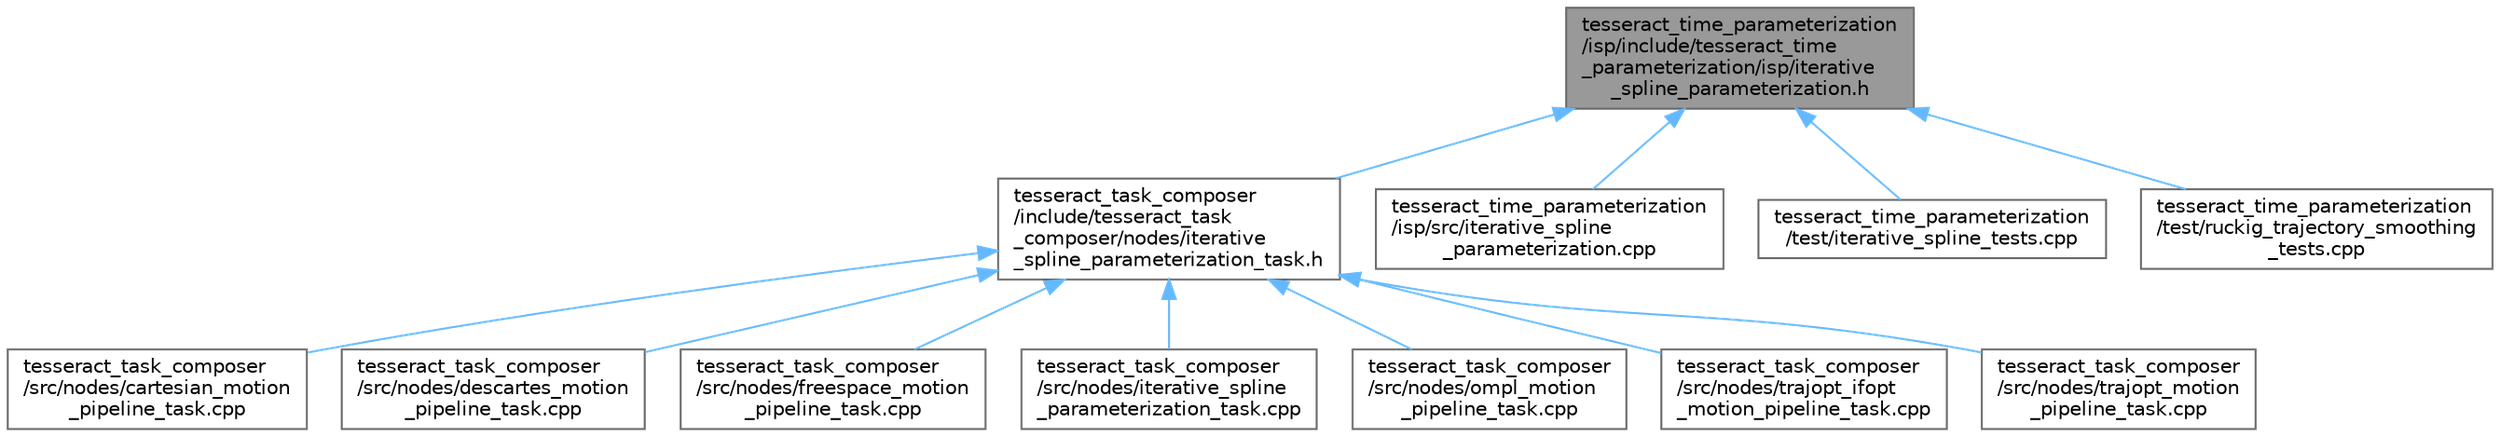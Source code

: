 digraph "tesseract_time_parameterization/isp/include/tesseract_time_parameterization/isp/iterative_spline_parameterization.h"
{
 // LATEX_PDF_SIZE
  bgcolor="transparent";
  edge [fontname=Helvetica,fontsize=10,labelfontname=Helvetica,labelfontsize=10];
  node [fontname=Helvetica,fontsize=10,shape=box,height=0.2,width=0.4];
  Node1 [label="tesseract_time_parameterization\l/isp/include/tesseract_time\l_parameterization/isp/iterative\l_spline_parameterization.h",height=0.2,width=0.4,color="gray40", fillcolor="grey60", style="filled", fontcolor="black",tooltip=" "];
  Node1 -> Node2 [dir="back",color="steelblue1",style="solid"];
  Node2 [label="tesseract_task_composer\l/include/tesseract_task\l_composer/nodes/iterative\l_spline_parameterization_task.h",height=0.2,width=0.4,color="grey40", fillcolor="white", style="filled",URL="$d3/db1/iterative__spline__parameterization__task_8h.html",tooltip="Perform iterative spline time parameterization."];
  Node2 -> Node3 [dir="back",color="steelblue1",style="solid"];
  Node3 [label="tesseract_task_composer\l/src/nodes/cartesian_motion\l_pipeline_task.cpp",height=0.2,width=0.4,color="grey40", fillcolor="white", style="filled",URL="$d7/d06/cartesian__motion__pipeline__task_8cpp.html",tooltip=" "];
  Node2 -> Node4 [dir="back",color="steelblue1",style="solid"];
  Node4 [label="tesseract_task_composer\l/src/nodes/descartes_motion\l_pipeline_task.cpp",height=0.2,width=0.4,color="grey40", fillcolor="white", style="filled",URL="$d4/daf/descartes__motion__pipeline__task_8cpp.html",tooltip=" "];
  Node2 -> Node5 [dir="back",color="steelblue1",style="solid"];
  Node5 [label="tesseract_task_composer\l/src/nodes/freespace_motion\l_pipeline_task.cpp",height=0.2,width=0.4,color="grey40", fillcolor="white", style="filled",URL="$d9/d89/freespace__motion__pipeline__task_8cpp.html",tooltip=" "];
  Node2 -> Node6 [dir="back",color="steelblue1",style="solid"];
  Node6 [label="tesseract_task_composer\l/src/nodes/iterative_spline\l_parameterization_task.cpp",height=0.2,width=0.4,color="grey40", fillcolor="white", style="filled",URL="$d8/dfa/iterative__spline__parameterization__task_8cpp.html",tooltip="Perform iterative spline time parameterization."];
  Node2 -> Node7 [dir="back",color="steelblue1",style="solid"];
  Node7 [label="tesseract_task_composer\l/src/nodes/ompl_motion\l_pipeline_task.cpp",height=0.2,width=0.4,color="grey40", fillcolor="white", style="filled",URL="$d6/d5c/ompl__motion__pipeline__task_8cpp.html",tooltip=" "];
  Node2 -> Node8 [dir="back",color="steelblue1",style="solid"];
  Node8 [label="tesseract_task_composer\l/src/nodes/trajopt_ifopt\l_motion_pipeline_task.cpp",height=0.2,width=0.4,color="grey40", fillcolor="white", style="filled",URL="$d9/d1e/trajopt__ifopt__motion__pipeline__task_8cpp.html",tooltip=" "];
  Node2 -> Node9 [dir="back",color="steelblue1",style="solid"];
  Node9 [label="tesseract_task_composer\l/src/nodes/trajopt_motion\l_pipeline_task.cpp",height=0.2,width=0.4,color="grey40", fillcolor="white", style="filled",URL="$d8/dc8/trajopt__motion__pipeline__task_8cpp.html",tooltip=" "];
  Node1 -> Node10 [dir="back",color="steelblue1",style="solid"];
  Node10 [label="tesseract_time_parameterization\l/isp/src/iterative_spline\l_parameterization.cpp",height=0.2,width=0.4,color="grey40", fillcolor="white", style="filled",URL="$db/ddc/iterative__spline__parameterization_8cpp.html",tooltip=" "];
  Node1 -> Node11 [dir="back",color="steelblue1",style="solid"];
  Node11 [label="tesseract_time_parameterization\l/test/iterative_spline_tests.cpp",height=0.2,width=0.4,color="grey40", fillcolor="white", style="filled",URL="$dc/d4a/iterative__spline__tests_8cpp.html",tooltip=" "];
  Node1 -> Node12 [dir="back",color="steelblue1",style="solid"];
  Node12 [label="tesseract_time_parameterization\l/test/ruckig_trajectory_smoothing\l_tests.cpp",height=0.2,width=0.4,color="grey40", fillcolor="white", style="filled",URL="$d3/d72/ruckig__trajectory__smoothing__tests_8cpp.html",tooltip=" "];
}
